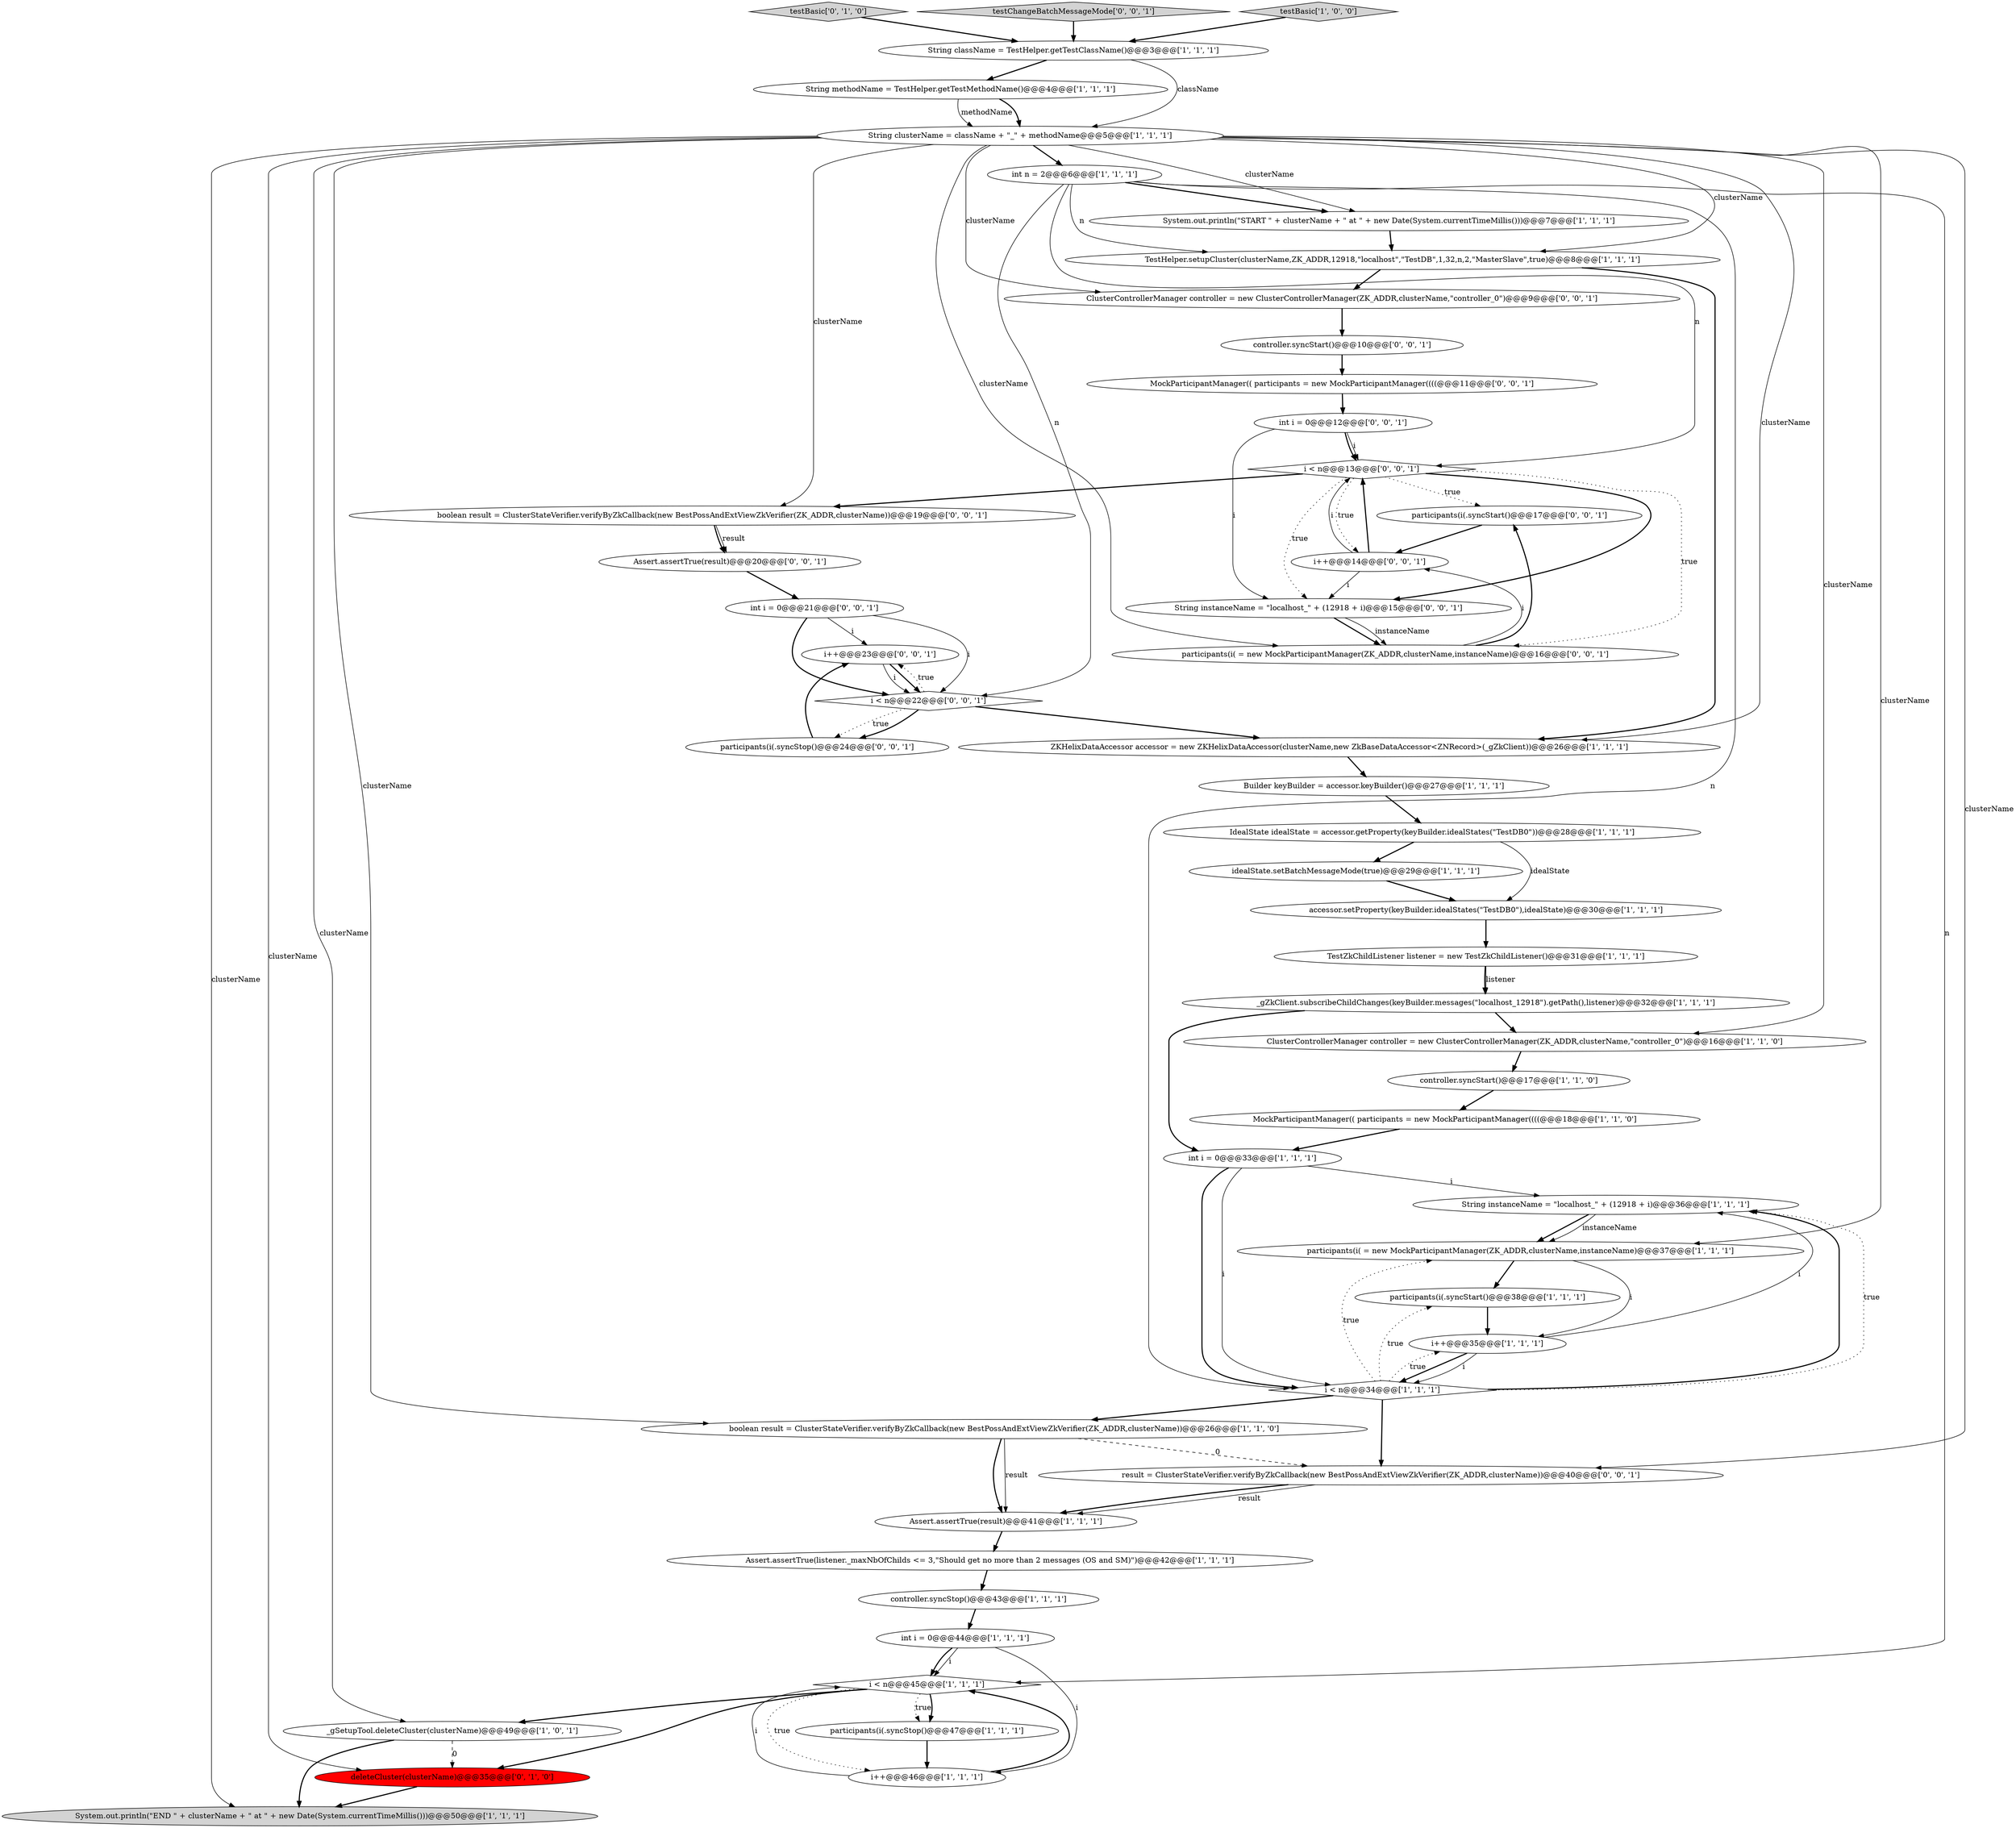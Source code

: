 digraph {
0 [style = filled, label = "String methodName = TestHelper.getTestMethodName()@@@4@@@['1', '1', '1']", fillcolor = white, shape = ellipse image = "AAA0AAABBB1BBB"];
43 [style = filled, label = "participants(i(.syncStop()@@@24@@@['0', '0', '1']", fillcolor = white, shape = ellipse image = "AAA0AAABBB3BBB"];
20 [style = filled, label = "participants(i(.syncStop()@@@47@@@['1', '1', '1']", fillcolor = white, shape = ellipse image = "AAA0AAABBB1BBB"];
49 [style = filled, label = "i++@@@23@@@['0', '0', '1']", fillcolor = white, shape = ellipse image = "AAA0AAABBB3BBB"];
34 [style = filled, label = "testBasic['0', '1', '0']", fillcolor = lightgray, shape = diamond image = "AAA0AAABBB2BBB"];
8 [style = filled, label = "Assert.assertTrue(listener._maxNbOfChilds <= 3,\"Should get no more than 2 messages (OS and SM)\")@@@42@@@['1', '1', '1']", fillcolor = white, shape = ellipse image = "AAA0AAABBB1BBB"];
14 [style = filled, label = "System.out.println(\"START \" + clusterName + \" at \" + new Date(System.currentTimeMillis()))@@@7@@@['1', '1', '1']", fillcolor = white, shape = ellipse image = "AAA0AAABBB1BBB"];
38 [style = filled, label = "result = ClusterStateVerifier.verifyByZkCallback(new BestPossAndExtViewZkVerifier(ZK_ADDR,clusterName))@@@40@@@['0', '0', '1']", fillcolor = white, shape = ellipse image = "AAA0AAABBB3BBB"];
50 [style = filled, label = "testChangeBatchMessageMode['0', '0', '1']", fillcolor = lightgray, shape = diamond image = "AAA0AAABBB3BBB"];
39 [style = filled, label = "int i = 0@@@12@@@['0', '0', '1']", fillcolor = white, shape = ellipse image = "AAA0AAABBB3BBB"];
48 [style = filled, label = "ClusterControllerManager controller = new ClusterControllerManager(ZK_ADDR,clusterName,\"controller_0\")@@@9@@@['0', '0', '1']", fillcolor = white, shape = ellipse image = "AAA0AAABBB3BBB"];
31 [style = filled, label = "participants(i(.syncStart()@@@38@@@['1', '1', '1']", fillcolor = white, shape = ellipse image = "AAA0AAABBB1BBB"];
46 [style = filled, label = "participants(i(.syncStart()@@@17@@@['0', '0', '1']", fillcolor = white, shape = ellipse image = "AAA0AAABBB3BBB"];
29 [style = filled, label = "Builder keyBuilder = accessor.keyBuilder()@@@27@@@['1', '1', '1']", fillcolor = white, shape = ellipse image = "AAA0AAABBB1BBB"];
19 [style = filled, label = "participants(i( = new MockParticipantManager(ZK_ADDR,clusterName,instanceName)@@@37@@@['1', '1', '1']", fillcolor = white, shape = ellipse image = "AAA0AAABBB1BBB"];
5 [style = filled, label = "String className = TestHelper.getTestClassName()@@@3@@@['1', '1', '1']", fillcolor = white, shape = ellipse image = "AAA0AAABBB1BBB"];
32 [style = filled, label = "int i = 0@@@33@@@['1', '1', '1']", fillcolor = white, shape = ellipse image = "AAA0AAABBB1BBB"];
27 [style = filled, label = "TestZkChildListener listener = new TestZkChildListener()@@@31@@@['1', '1', '1']", fillcolor = white, shape = ellipse image = "AAA0AAABBB1BBB"];
28 [style = filled, label = "_gZkClient.subscribeChildChanges(keyBuilder.messages(\"localhost_12918\").getPath(),listener)@@@32@@@['1', '1', '1']", fillcolor = white, shape = ellipse image = "AAA0AAABBB1BBB"];
18 [style = filled, label = "IdealState idealState = accessor.getProperty(keyBuilder.idealStates(\"TestDB0\"))@@@28@@@['1', '1', '1']", fillcolor = white, shape = ellipse image = "AAA0AAABBB1BBB"];
35 [style = filled, label = "i < n@@@13@@@['0', '0', '1']", fillcolor = white, shape = diamond image = "AAA0AAABBB3BBB"];
44 [style = filled, label = "Assert.assertTrue(result)@@@20@@@['0', '0', '1']", fillcolor = white, shape = ellipse image = "AAA0AAABBB3BBB"];
33 [style = filled, label = "deleteCluster(clusterName)@@@35@@@['0', '1', '0']", fillcolor = red, shape = ellipse image = "AAA1AAABBB2BBB"];
10 [style = filled, label = "TestHelper.setupCluster(clusterName,ZK_ADDR,12918,\"localhost\",\"TestDB\",1,32,n,2,\"MasterSlave\",true)@@@8@@@['1', '1', '1']", fillcolor = white, shape = ellipse image = "AAA0AAABBB1BBB"];
40 [style = filled, label = "int i = 0@@@21@@@['0', '0', '1']", fillcolor = white, shape = ellipse image = "AAA0AAABBB3BBB"];
3 [style = filled, label = "Assert.assertTrue(result)@@@41@@@['1', '1', '1']", fillcolor = white, shape = ellipse image = "AAA0AAABBB1BBB"];
22 [style = filled, label = "i < n@@@45@@@['1', '1', '1']", fillcolor = white, shape = diamond image = "AAA0AAABBB1BBB"];
4 [style = filled, label = "controller.syncStart()@@@17@@@['1', '1', '0']", fillcolor = white, shape = ellipse image = "AAA0AAABBB1BBB"];
24 [style = filled, label = "_gSetupTool.deleteCluster(clusterName)@@@49@@@['1', '0', '1']", fillcolor = white, shape = ellipse image = "AAA0AAABBB1BBB"];
13 [style = filled, label = "int i = 0@@@44@@@['1', '1', '1']", fillcolor = white, shape = ellipse image = "AAA0AAABBB1BBB"];
41 [style = filled, label = "boolean result = ClusterStateVerifier.verifyByZkCallback(new BestPossAndExtViewZkVerifier(ZK_ADDR,clusterName))@@@19@@@['0', '0', '1']", fillcolor = white, shape = ellipse image = "AAA0AAABBB3BBB"];
6 [style = filled, label = "i++@@@46@@@['1', '1', '1']", fillcolor = white, shape = ellipse image = "AAA0AAABBB1BBB"];
16 [style = filled, label = "int n = 2@@@6@@@['1', '1', '1']", fillcolor = white, shape = ellipse image = "AAA0AAABBB1BBB"];
21 [style = filled, label = "String instanceName = \"localhost_\" + (12918 + i)@@@36@@@['1', '1', '1']", fillcolor = white, shape = ellipse image = "AAA0AAABBB1BBB"];
9 [style = filled, label = "System.out.println(\"END \" + clusterName + \" at \" + new Date(System.currentTimeMillis()))@@@50@@@['1', '1', '1']", fillcolor = lightgray, shape = ellipse image = "AAA0AAABBB1BBB"];
15 [style = filled, label = "testBasic['1', '0', '0']", fillcolor = lightgray, shape = diamond image = "AAA0AAABBB1BBB"];
25 [style = filled, label = "i < n@@@34@@@['1', '1', '1']", fillcolor = white, shape = diamond image = "AAA0AAABBB1BBB"];
17 [style = filled, label = "ClusterControllerManager controller = new ClusterControllerManager(ZK_ADDR,clusterName,\"controller_0\")@@@16@@@['1', '1', '0']", fillcolor = white, shape = ellipse image = "AAA0AAABBB1BBB"];
37 [style = filled, label = "controller.syncStart()@@@10@@@['0', '0', '1']", fillcolor = white, shape = ellipse image = "AAA0AAABBB3BBB"];
1 [style = filled, label = "i++@@@35@@@['1', '1', '1']", fillcolor = white, shape = ellipse image = "AAA0AAABBB1BBB"];
11 [style = filled, label = "String clusterName = className + \"_\" + methodName@@@5@@@['1', '1', '1']", fillcolor = white, shape = ellipse image = "AAA0AAABBB1BBB"];
45 [style = filled, label = "participants(i( = new MockParticipantManager(ZK_ADDR,clusterName,instanceName)@@@16@@@['0', '0', '1']", fillcolor = white, shape = ellipse image = "AAA0AAABBB3BBB"];
7 [style = filled, label = "idealState.setBatchMessageMode(true)@@@29@@@['1', '1', '1']", fillcolor = white, shape = ellipse image = "AAA0AAABBB1BBB"];
42 [style = filled, label = "i < n@@@22@@@['0', '0', '1']", fillcolor = white, shape = diamond image = "AAA0AAABBB3BBB"];
51 [style = filled, label = "String instanceName = \"localhost_\" + (12918 + i)@@@15@@@['0', '0', '1']", fillcolor = white, shape = ellipse image = "AAA0AAABBB3BBB"];
26 [style = filled, label = "controller.syncStop()@@@43@@@['1', '1', '1']", fillcolor = white, shape = ellipse image = "AAA0AAABBB1BBB"];
30 [style = filled, label = "boolean result = ClusterStateVerifier.verifyByZkCallback(new BestPossAndExtViewZkVerifier(ZK_ADDR,clusterName))@@@26@@@['1', '1', '0']", fillcolor = white, shape = ellipse image = "AAA0AAABBB1BBB"];
23 [style = filled, label = "accessor.setProperty(keyBuilder.idealStates(\"TestDB0\"),idealState)@@@30@@@['1', '1', '1']", fillcolor = white, shape = ellipse image = "AAA0AAABBB1BBB"];
2 [style = filled, label = "MockParticipantManager(( participants = new MockParticipantManager((((@@@18@@@['1', '1', '0']", fillcolor = white, shape = ellipse image = "AAA0AAABBB1BBB"];
12 [style = filled, label = "ZKHelixDataAccessor accessor = new ZKHelixDataAccessor(clusterName,new ZkBaseDataAccessor<ZNRecord>(_gZkClient))@@@26@@@['1', '1', '1']", fillcolor = white, shape = ellipse image = "AAA0AAABBB1BBB"];
36 [style = filled, label = "MockParticipantManager(( participants = new MockParticipantManager((((@@@11@@@['0', '0', '1']", fillcolor = white, shape = ellipse image = "AAA0AAABBB3BBB"];
47 [style = filled, label = "i++@@@14@@@['0', '0', '1']", fillcolor = white, shape = ellipse image = "AAA0AAABBB3BBB"];
11->41 [style = solid, label="clusterName"];
6->22 [style = bold, label=""];
35->41 [style = bold, label=""];
25->30 [style = bold, label=""];
35->51 [style = dotted, label="true"];
27->28 [style = bold, label=""];
13->22 [style = solid, label="i"];
47->51 [style = solid, label="i"];
45->47 [style = solid, label="i"];
31->1 [style = bold, label=""];
40->42 [style = solid, label="i"];
16->35 [style = solid, label="n"];
29->18 [style = bold, label=""];
50->5 [style = bold, label=""];
5->0 [style = bold, label=""];
35->47 [style = dotted, label="true"];
10->12 [style = bold, label=""];
32->25 [style = bold, label=""];
41->44 [style = solid, label="result"];
16->14 [style = bold, label=""];
11->45 [style = solid, label="clusterName"];
2->32 [style = bold, label=""];
13->22 [style = bold, label=""];
1->25 [style = solid, label="i"];
25->19 [style = dotted, label="true"];
25->21 [style = bold, label=""];
25->21 [style = dotted, label="true"];
11->16 [style = bold, label=""];
48->37 [style = bold, label=""];
22->33 [style = bold, label=""];
37->36 [style = bold, label=""];
21->19 [style = bold, label=""];
32->21 [style = solid, label="i"];
24->33 [style = dashed, label="0"];
47->35 [style = solid, label="i"];
49->42 [style = solid, label="i"];
14->10 [style = bold, label=""];
10->48 [style = bold, label=""];
11->17 [style = solid, label="clusterName"];
4->2 [style = bold, label=""];
16->22 [style = solid, label="n"];
11->19 [style = solid, label="clusterName"];
26->13 [style = bold, label=""];
11->12 [style = solid, label="clusterName"];
12->29 [style = bold, label=""];
22->20 [style = dotted, label="true"];
22->20 [style = bold, label=""];
11->10 [style = solid, label="clusterName"];
42->43 [style = dotted, label="true"];
39->35 [style = bold, label=""];
7->23 [style = bold, label=""];
11->24 [style = solid, label="clusterName"];
16->10 [style = solid, label="n"];
35->46 [style = dotted, label="true"];
32->25 [style = solid, label="i"];
6->22 [style = solid, label="i"];
45->46 [style = bold, label=""];
18->7 [style = bold, label=""];
0->11 [style = solid, label="methodName"];
35->51 [style = bold, label=""];
13->6 [style = solid, label="i"];
25->38 [style = bold, label=""];
30->38 [style = dashed, label="0"];
27->28 [style = solid, label="listener"];
11->14 [style = solid, label="clusterName"];
25->31 [style = dotted, label="true"];
0->11 [style = bold, label=""];
11->38 [style = solid, label="clusterName"];
39->51 [style = solid, label="i"];
38->3 [style = bold, label=""];
36->39 [style = bold, label=""];
28->32 [style = bold, label=""];
19->1 [style = solid, label="i"];
42->49 [style = dotted, label="true"];
30->3 [style = bold, label=""];
51->45 [style = bold, label=""];
51->45 [style = solid, label="instanceName"];
3->8 [style = bold, label=""];
30->3 [style = solid, label="result"];
1->21 [style = solid, label="i"];
28->17 [style = bold, label=""];
11->9 [style = solid, label="clusterName"];
1->25 [style = bold, label=""];
17->4 [style = bold, label=""];
24->9 [style = bold, label=""];
35->45 [style = dotted, label="true"];
11->33 [style = solid, label="clusterName"];
25->1 [style = dotted, label="true"];
16->25 [style = solid, label="n"];
49->42 [style = bold, label=""];
42->43 [style = bold, label=""];
16->42 [style = solid, label="n"];
23->27 [style = bold, label=""];
19->31 [style = bold, label=""];
34->5 [style = bold, label=""];
18->23 [style = solid, label="idealState"];
39->35 [style = solid, label="i"];
44->40 [style = bold, label=""];
40->49 [style = solid, label="i"];
20->6 [style = bold, label=""];
42->12 [style = bold, label=""];
5->11 [style = solid, label="className"];
33->9 [style = bold, label=""];
47->35 [style = bold, label=""];
46->47 [style = bold, label=""];
22->6 [style = dotted, label="true"];
15->5 [style = bold, label=""];
38->3 [style = solid, label="result"];
11->48 [style = solid, label="clusterName"];
11->30 [style = solid, label="clusterName"];
21->19 [style = solid, label="instanceName"];
43->49 [style = bold, label=""];
22->24 [style = bold, label=""];
41->44 [style = bold, label=""];
40->42 [style = bold, label=""];
8->26 [style = bold, label=""];
}
